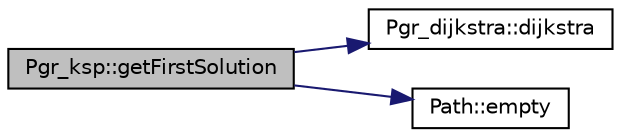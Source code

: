 digraph "Pgr_ksp::getFirstSolution"
{
  edge [fontname="Helvetica",fontsize="10",labelfontname="Helvetica",labelfontsize="10"];
  node [fontname="Helvetica",fontsize="10",shape=record];
  rankdir="LR";
  Node1 [label="Pgr_ksp::getFirstSolution",height=0.2,width=0.4,color="black", fillcolor="grey75", style="filled" fontcolor="black"];
  Node1 -> Node2 [color="midnightblue",fontsize="10",style="solid",fontname="Helvetica"];
  Node2 [label="Pgr_dijkstra::dijkstra",height=0.2,width=0.4,color="black", fillcolor="white", style="filled",URL="$classPgr__dijkstra.html#a78d6855cf47cb741d8baff32e7cdfe54",tooltip="Dijkstra 1 to 1. "];
  Node1 -> Node3 [color="midnightblue",fontsize="10",style="solid",fontname="Helvetica"];
  Node3 [label="Path::empty",height=0.2,width=0.4,color="black", fillcolor="white", style="filled",URL="$classPath.html#ad413fcb7c6c703e711d4be9b8cf91bf4"];
}
